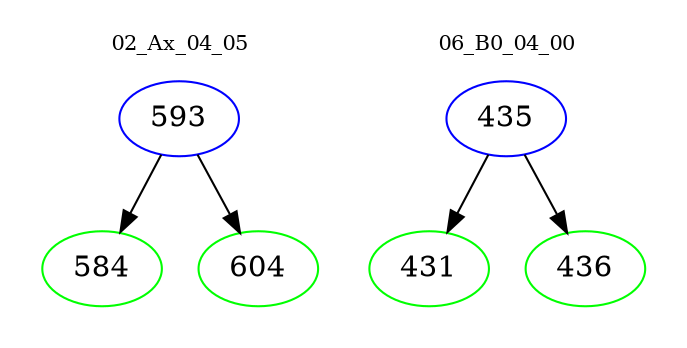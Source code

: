 digraph{
subgraph cluster_0 {
color = white
label = "02_Ax_04_05";
fontsize=10;
T0_593 [label="593", color="blue"]
T0_593 -> T0_584 [color="black"]
T0_584 [label="584", color="green"]
T0_593 -> T0_604 [color="black"]
T0_604 [label="604", color="green"]
}
subgraph cluster_1 {
color = white
label = "06_B0_04_00";
fontsize=10;
T1_435 [label="435", color="blue"]
T1_435 -> T1_431 [color="black"]
T1_431 [label="431", color="green"]
T1_435 -> T1_436 [color="black"]
T1_436 [label="436", color="green"]
}
}
